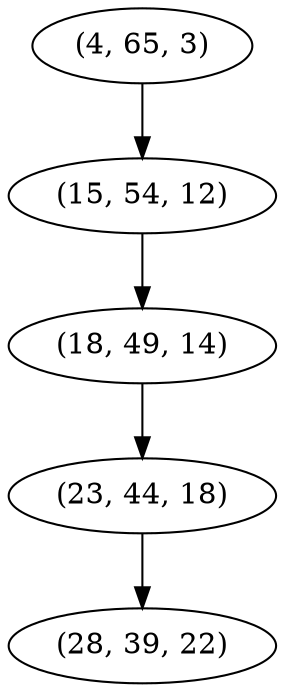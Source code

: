 digraph tree {
    "(4, 65, 3)";
    "(15, 54, 12)";
    "(18, 49, 14)";
    "(23, 44, 18)";
    "(28, 39, 22)";
    "(4, 65, 3)" -> "(15, 54, 12)";
    "(15, 54, 12)" -> "(18, 49, 14)";
    "(18, 49, 14)" -> "(23, 44, 18)";
    "(23, 44, 18)" -> "(28, 39, 22)";
}
